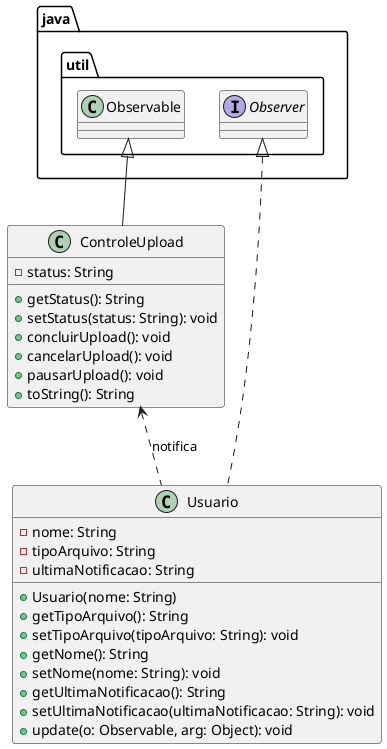 @startuml

class ControleUpload extends java.util.Observable {
    - status: String
    + getStatus(): String
    + setStatus(status: String): void
    + concluirUpload(): void
    + cancelarUpload(): void
    + pausarUpload(): void
    + toString(): String
}

class Usuario implements java.util.Observer {
    - nome: String
    - tipoArquivo: String
    - ultimaNotificacao: String
    + Usuario(nome: String)
    + getTipoArquivo(): String
    + setTipoArquivo(tipoArquivo: String): void
    + getNome(): String
    + setNome(nome: String): void
    + getUltimaNotificacao(): String
    + setUltimaNotificacao(ultimaNotificacao: String): void
    + update(o: Observable, arg: Object): void
}

ControleUpload <.. Usuario : notifica

@enduml
